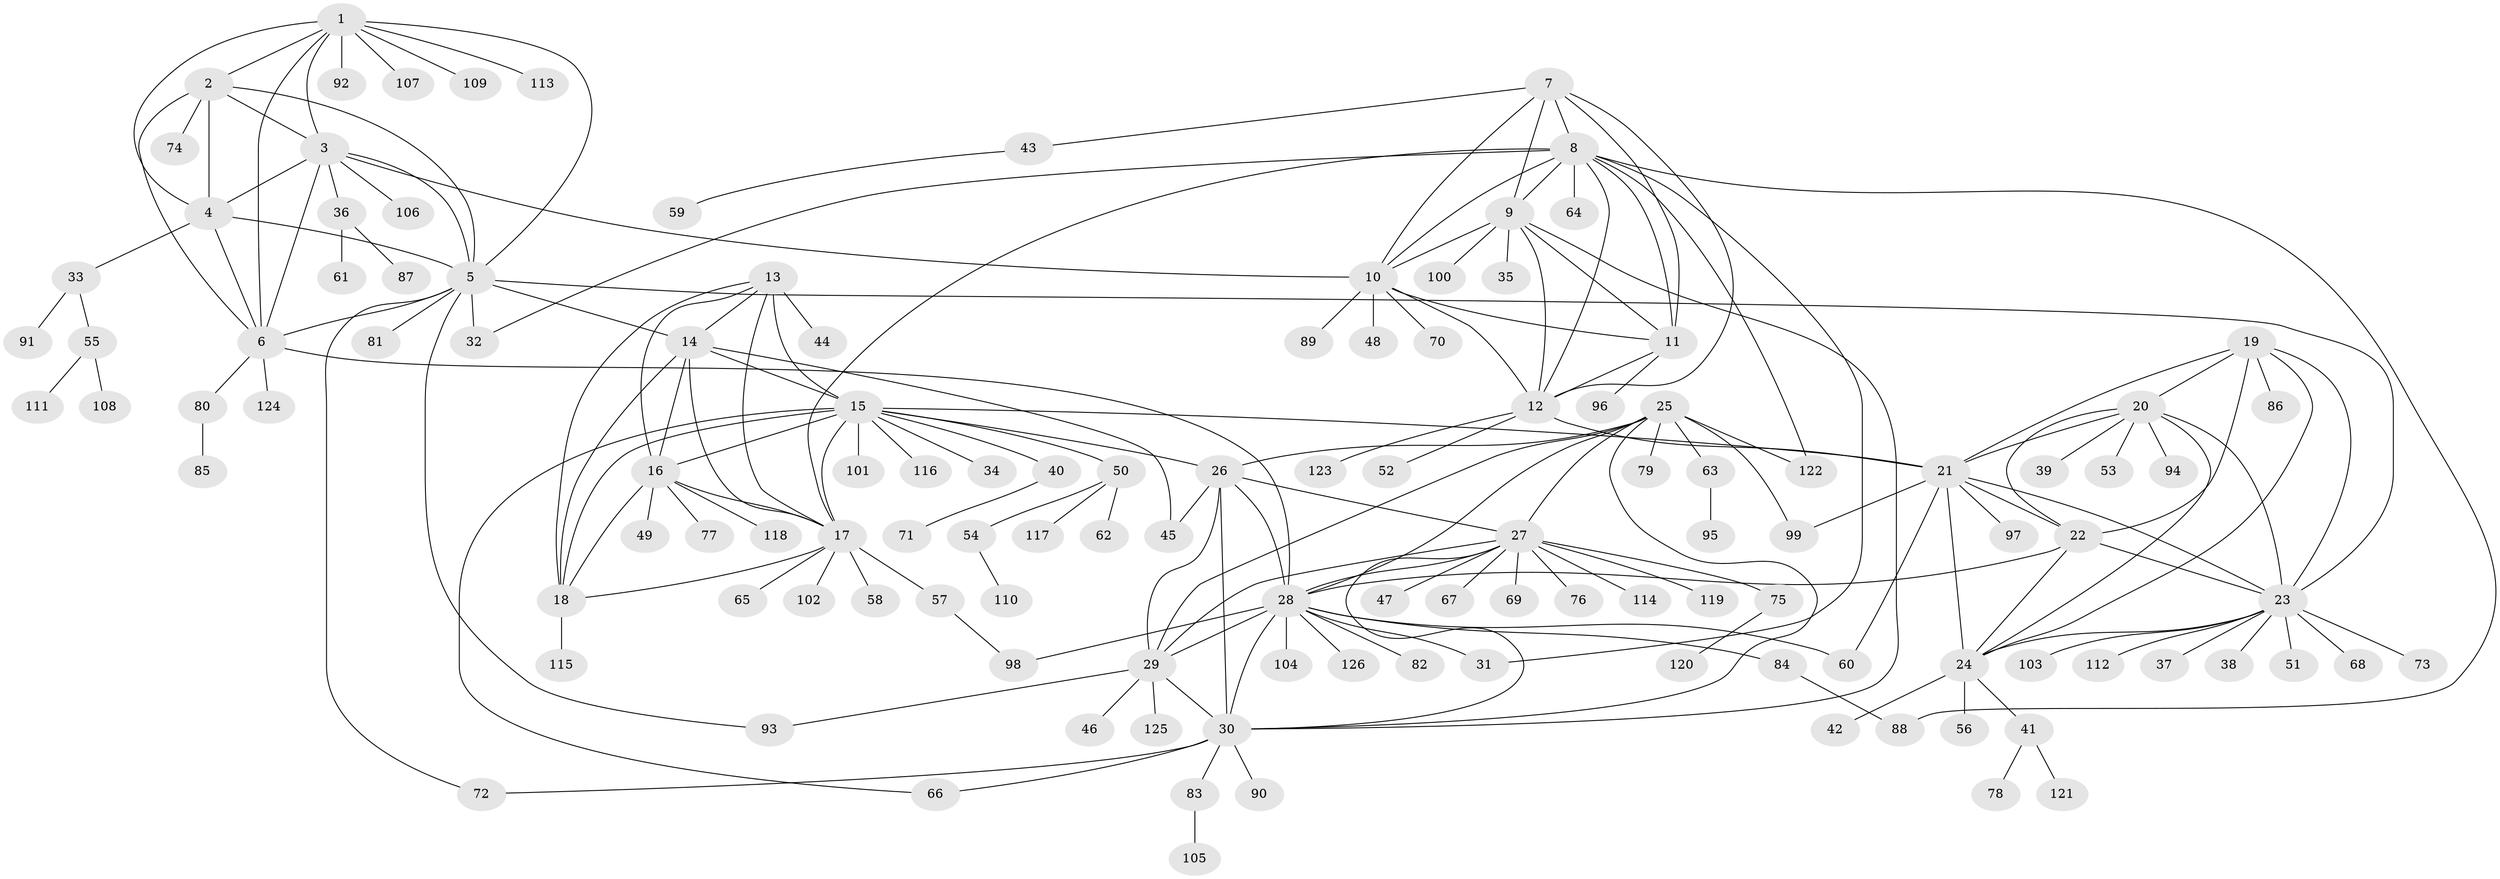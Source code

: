// coarse degree distribution, {8: 0.044444444444444446, 5: 0.044444444444444446, 7: 0.08888888888888889, 6: 0.03333333333333333, 10: 0.022222222222222223, 12: 0.011111111111111112, 9: 0.022222222222222223, 4: 0.022222222222222223, 13: 0.022222222222222223, 11: 0.011111111111111112, 2: 0.17777777777777778, 3: 0.03333333333333333, 1: 0.4666666666666667}
// Generated by graph-tools (version 1.1) at 2025/52/03/04/25 22:52:48]
// undirected, 126 vertices, 192 edges
graph export_dot {
  node [color=gray90,style=filled];
  1;
  2;
  3;
  4;
  5;
  6;
  7;
  8;
  9;
  10;
  11;
  12;
  13;
  14;
  15;
  16;
  17;
  18;
  19;
  20;
  21;
  22;
  23;
  24;
  25;
  26;
  27;
  28;
  29;
  30;
  31;
  32;
  33;
  34;
  35;
  36;
  37;
  38;
  39;
  40;
  41;
  42;
  43;
  44;
  45;
  46;
  47;
  48;
  49;
  50;
  51;
  52;
  53;
  54;
  55;
  56;
  57;
  58;
  59;
  60;
  61;
  62;
  63;
  64;
  65;
  66;
  67;
  68;
  69;
  70;
  71;
  72;
  73;
  74;
  75;
  76;
  77;
  78;
  79;
  80;
  81;
  82;
  83;
  84;
  85;
  86;
  87;
  88;
  89;
  90;
  91;
  92;
  93;
  94;
  95;
  96;
  97;
  98;
  99;
  100;
  101;
  102;
  103;
  104;
  105;
  106;
  107;
  108;
  109;
  110;
  111;
  112;
  113;
  114;
  115;
  116;
  117;
  118;
  119;
  120;
  121;
  122;
  123;
  124;
  125;
  126;
  1 -- 2;
  1 -- 3;
  1 -- 4;
  1 -- 5;
  1 -- 6;
  1 -- 92;
  1 -- 107;
  1 -- 109;
  1 -- 113;
  2 -- 3;
  2 -- 4;
  2 -- 5;
  2 -- 6;
  2 -- 74;
  3 -- 4;
  3 -- 5;
  3 -- 6;
  3 -- 10;
  3 -- 36;
  3 -- 106;
  4 -- 5;
  4 -- 6;
  4 -- 33;
  5 -- 6;
  5 -- 14;
  5 -- 23;
  5 -- 32;
  5 -- 72;
  5 -- 81;
  5 -- 93;
  6 -- 28;
  6 -- 80;
  6 -- 124;
  7 -- 8;
  7 -- 9;
  7 -- 10;
  7 -- 11;
  7 -- 12;
  7 -- 43;
  8 -- 9;
  8 -- 10;
  8 -- 11;
  8 -- 12;
  8 -- 17;
  8 -- 31;
  8 -- 32;
  8 -- 64;
  8 -- 88;
  8 -- 122;
  9 -- 10;
  9 -- 11;
  9 -- 12;
  9 -- 30;
  9 -- 35;
  9 -- 100;
  10 -- 11;
  10 -- 12;
  10 -- 48;
  10 -- 70;
  10 -- 89;
  11 -- 12;
  11 -- 96;
  12 -- 21;
  12 -- 52;
  12 -- 123;
  13 -- 14;
  13 -- 15;
  13 -- 16;
  13 -- 17;
  13 -- 18;
  13 -- 44;
  14 -- 15;
  14 -- 16;
  14 -- 17;
  14 -- 18;
  14 -- 45;
  15 -- 16;
  15 -- 17;
  15 -- 18;
  15 -- 21;
  15 -- 26;
  15 -- 34;
  15 -- 40;
  15 -- 50;
  15 -- 66;
  15 -- 101;
  15 -- 116;
  16 -- 17;
  16 -- 18;
  16 -- 49;
  16 -- 77;
  16 -- 118;
  17 -- 18;
  17 -- 57;
  17 -- 58;
  17 -- 65;
  17 -- 102;
  18 -- 115;
  19 -- 20;
  19 -- 21;
  19 -- 22;
  19 -- 23;
  19 -- 24;
  19 -- 86;
  20 -- 21;
  20 -- 22;
  20 -- 23;
  20 -- 24;
  20 -- 39;
  20 -- 53;
  20 -- 94;
  21 -- 22;
  21 -- 23;
  21 -- 24;
  21 -- 60;
  21 -- 97;
  21 -- 99;
  22 -- 23;
  22 -- 24;
  22 -- 28;
  23 -- 24;
  23 -- 37;
  23 -- 38;
  23 -- 51;
  23 -- 68;
  23 -- 73;
  23 -- 103;
  23 -- 112;
  24 -- 41;
  24 -- 42;
  24 -- 56;
  25 -- 26;
  25 -- 27;
  25 -- 28;
  25 -- 29;
  25 -- 30;
  25 -- 63;
  25 -- 79;
  25 -- 99;
  25 -- 122;
  26 -- 27;
  26 -- 28;
  26 -- 29;
  26 -- 30;
  26 -- 45;
  27 -- 28;
  27 -- 29;
  27 -- 30;
  27 -- 47;
  27 -- 67;
  27 -- 69;
  27 -- 75;
  27 -- 76;
  27 -- 114;
  27 -- 119;
  28 -- 29;
  28 -- 30;
  28 -- 31;
  28 -- 60;
  28 -- 82;
  28 -- 84;
  28 -- 98;
  28 -- 104;
  28 -- 126;
  29 -- 30;
  29 -- 46;
  29 -- 93;
  29 -- 125;
  30 -- 66;
  30 -- 72;
  30 -- 83;
  30 -- 90;
  33 -- 55;
  33 -- 91;
  36 -- 61;
  36 -- 87;
  40 -- 71;
  41 -- 78;
  41 -- 121;
  43 -- 59;
  50 -- 54;
  50 -- 62;
  50 -- 117;
  54 -- 110;
  55 -- 108;
  55 -- 111;
  57 -- 98;
  63 -- 95;
  75 -- 120;
  80 -- 85;
  83 -- 105;
  84 -- 88;
}
